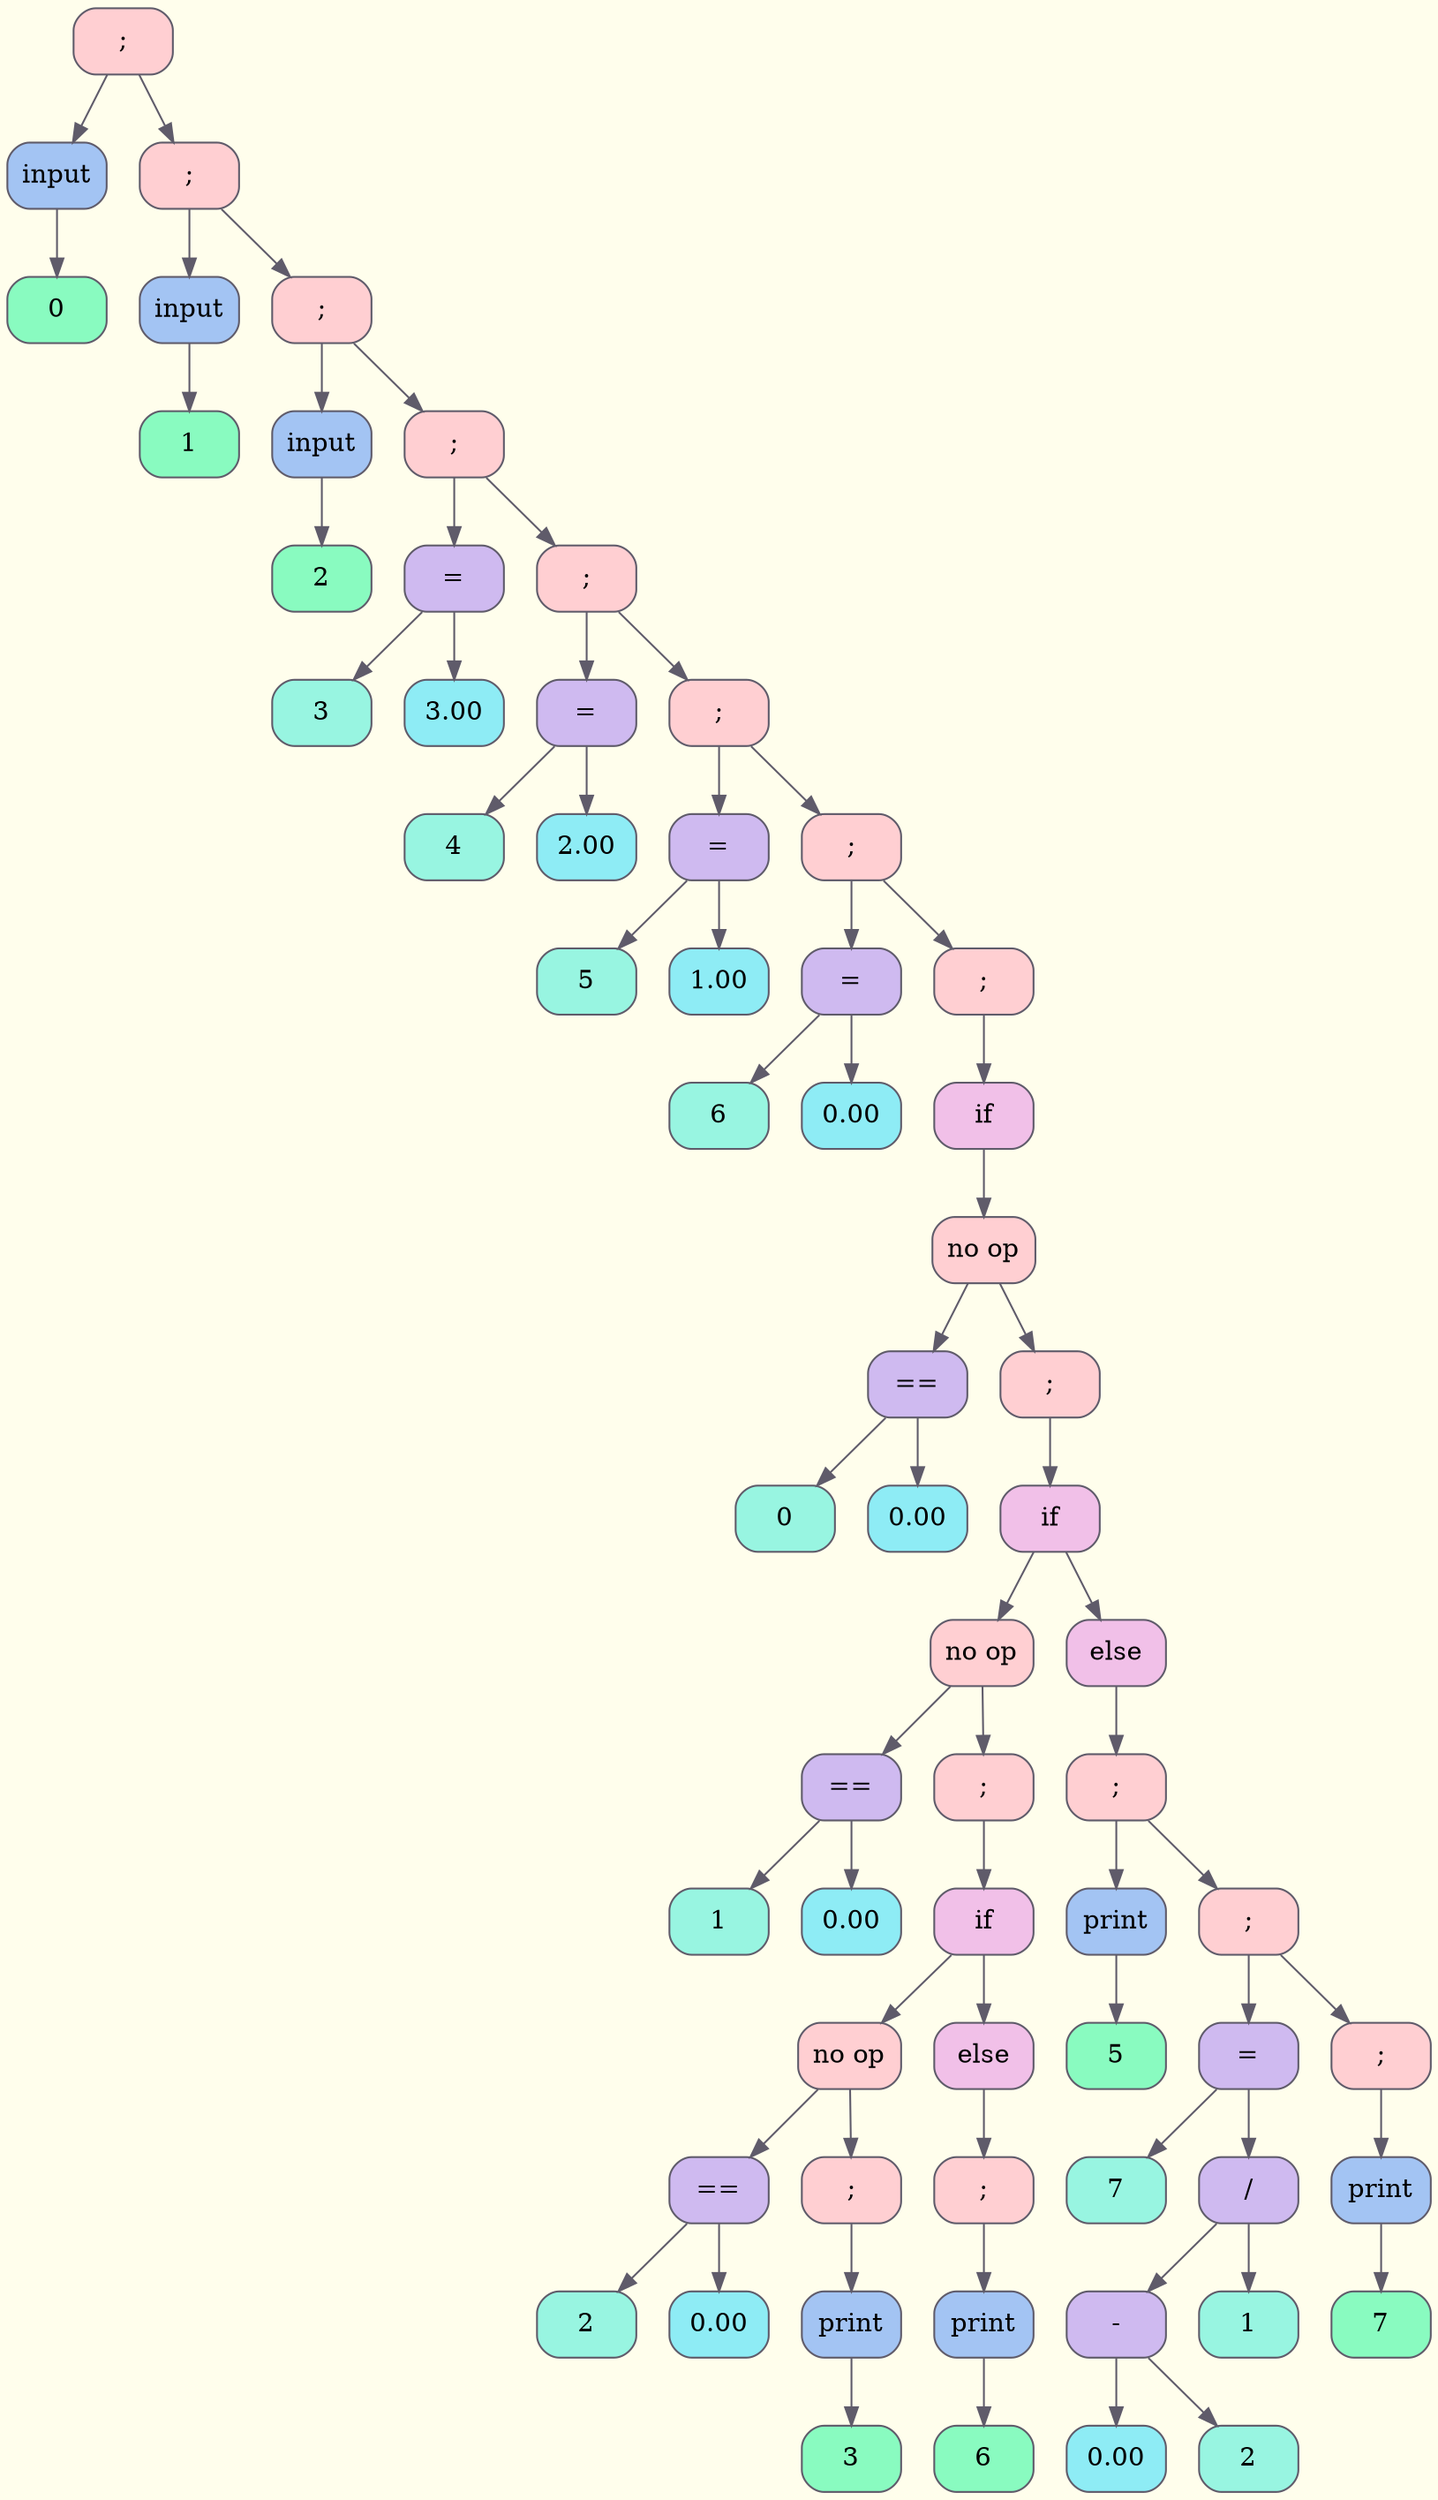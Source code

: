 digraph Tree {
	rankdir = TB;
	node [shape = record];
	edge [color = "#5F5B6A"];
	bgcolor = "#FFFEEC";
	node0x55b1719d59b0 [color = "#5F5B6A", shape = Mrecord, style = filled, fillcolor = "#FFCFD2", label = "{;}"];
		node0x55b1719d59b0 -> node0x55b1719d59e0
	node0x55b1719d59e0 [color = "#5F5B6A", shape = Mrecord, style = filled, fillcolor = "#A3C4F3", label = "{input}"];
		node0x55b1719d59e0 -> node0x55b1719d5a10
	node0x55b1719d5a10 [color = "#5F5B6A", shape = Mrecord, style = filled, fillcolor = "#89FBC0", label = "{0}"];
		node0x55b1719d59b0 -> node0x55b1719d5a40
	node0x55b1719d5a40 [color = "#5F5B6A", shape = Mrecord, style = filled, fillcolor = "#FFCFD2", label = "{;}"];
		node0x55b1719d5a40 -> node0x55b1719d5a70
	node0x55b1719d5a70 [color = "#5F5B6A", shape = Mrecord, style = filled, fillcolor = "#A3C4F3", label = "{input}"];
		node0x55b1719d5a70 -> node0x55b1719d5aa0
	node0x55b1719d5aa0 [color = "#5F5B6A", shape = Mrecord, style = filled, fillcolor = "#89FBC0", label = "{1}"];
		node0x55b1719d5a40 -> node0x55b1719d5ad0
	node0x55b1719d5ad0 [color = "#5F5B6A", shape = Mrecord, style = filled, fillcolor = "#FFCFD2", label = "{;}"];
		node0x55b1719d5ad0 -> node0x55b1719d5b00
	node0x55b1719d5b00 [color = "#5F5B6A", shape = Mrecord, style = filled, fillcolor = "#A3C4F3", label = "{input}"];
		node0x55b1719d5b00 -> node0x55b1719d5b30
	node0x55b1719d5b30 [color = "#5F5B6A", shape = Mrecord, style = filled, fillcolor = "#89FBC0", label = "{2}"];
		node0x55b1719d5ad0 -> node0x55b1719d5b60
	node0x55b1719d5b60 [color = "#5F5B6A", shape = Mrecord, style = filled, fillcolor = "#FFCFD2", label = "{;}"];
		node0x55b1719d5b60 -> node0x55b1719d5b90
	node0x55b1719d5b90 [color = "#5F5B6A", shape = Mrecord, style = filled, fillcolor = "#CFBAF0", label = "{=}"];
		node0x55b1719d5b90 -> node0x55b1719d5bc0
	node0x55b1719d5bc0 [color = "#5F5B6A", shape = Mrecord, style = filled, fillcolor = "#98F5E1", label = "{3}"];
		node0x55b1719d5b90 -> node0x55b1719d5bf0
	node0x55b1719d5bf0 [color = "#5F5B6A", shape = Mrecord, style = filled, fillcolor = "#8EECF5", label = "{3.00}"];
		node0x55b1719d5b60 -> node0x55b1719d5c20
	node0x55b1719d5c20 [color = "#5F5B6A", shape = Mrecord, style = filled, fillcolor = "#FFCFD2", label = "{;}"];
		node0x55b1719d5c20 -> node0x55b1719d5c50
	node0x55b1719d5c50 [color = "#5F5B6A", shape = Mrecord, style = filled, fillcolor = "#CFBAF0", label = "{=}"];
		node0x55b1719d5c50 -> node0x55b1719d5c80
	node0x55b1719d5c80 [color = "#5F5B6A", shape = Mrecord, style = filled, fillcolor = "#98F5E1", label = "{4}"];
		node0x55b1719d5c50 -> node0x55b1719d5cb0
	node0x55b1719d5cb0 [color = "#5F5B6A", shape = Mrecord, style = filled, fillcolor = "#8EECF5", label = "{2.00}"];
		node0x55b1719d5c20 -> node0x55b1719d5ce0
	node0x55b1719d5ce0 [color = "#5F5B6A", shape = Mrecord, style = filled, fillcolor = "#FFCFD2", label = "{;}"];
		node0x55b1719d5ce0 -> node0x55b1719d5d10
	node0x55b1719d5d10 [color = "#5F5B6A", shape = Mrecord, style = filled, fillcolor = "#CFBAF0", label = "{=}"];
		node0x55b1719d5d10 -> node0x55b1719d5d40
	node0x55b1719d5d40 [color = "#5F5B6A", shape = Mrecord, style = filled, fillcolor = "#98F5E1", label = "{5}"];
		node0x55b1719d5d10 -> node0x55b1719d5d70
	node0x55b1719d5d70 [color = "#5F5B6A", shape = Mrecord, style = filled, fillcolor = "#8EECF5", label = "{1.00}"];
		node0x55b1719d5ce0 -> node0x55b1719d5da0
	node0x55b1719d5da0 [color = "#5F5B6A", shape = Mrecord, style = filled, fillcolor = "#FFCFD2", label = "{;}"];
		node0x55b1719d5da0 -> node0x55b1719d5dd0
	node0x55b1719d5dd0 [color = "#5F5B6A", shape = Mrecord, style = filled, fillcolor = "#CFBAF0", label = "{=}"];
		node0x55b1719d5dd0 -> node0x55b1719d5e00
	node0x55b1719d5e00 [color = "#5F5B6A", shape = Mrecord, style = filled, fillcolor = "#98F5E1", label = "{6}"];
		node0x55b1719d5dd0 -> node0x55b1719d5e30
	node0x55b1719d5e30 [color = "#5F5B6A", shape = Mrecord, style = filled, fillcolor = "#8EECF5", label = "{0.00}"];
		node0x55b1719d5da0 -> node0x55b1719d5e60
	node0x55b1719d5e60 [color = "#5F5B6A", shape = Mrecord, style = filled, fillcolor = "#FFCFD2", label = "{;}"];
		node0x55b1719d5e60 -> node0x55b1719d5e90
	node0x55b1719d5e90 [color = "#5F5B6A", shape = Mrecord, style = filled, fillcolor = "#F1C0E8", label = "{if}"];
		node0x55b1719d5e90 -> node0x55b1719d5ec0
	node0x55b1719d5ec0 [color = "#5F5B6A", shape = Mrecord, style = filled, fillcolor = "#FFCFD2", label = "{no op}"];
		node0x55b1719d5ec0 -> node0x55b1719d5ef0
	node0x55b1719d5ef0 [color = "#5F5B6A", shape = Mrecord, style = filled, fillcolor = "#CFBAF0", label = "{==}"];
		node0x55b1719d5ef0 -> node0x55b1719d5f20
	node0x55b1719d5f20 [color = "#5F5B6A", shape = Mrecord, style = filled, fillcolor = "#98F5E1", label = "{0}"];
		node0x55b1719d5ef0 -> node0x55b1719d5f50
	node0x55b1719d5f50 [color = "#5F5B6A", shape = Mrecord, style = filled, fillcolor = "#8EECF5", label = "{0.00}"];
		node0x55b1719d5ec0 -> node0x55b1719d5f80
	node0x55b1719d5f80 [color = "#5F5B6A", shape = Mrecord, style = filled, fillcolor = "#FFCFD2", label = "{;}"];
		node0x55b1719d5f80 -> node0x55b1719d5fb0
	node0x55b1719d5fb0 [color = "#5F5B6A", shape = Mrecord, style = filled, fillcolor = "#F1C0E8", label = "{if}"];
		node0x55b1719d5fb0 -> node0x55b1719d5fe0
	node0x55b1719d5fe0 [color = "#5F5B6A", shape = Mrecord, style = filled, fillcolor = "#FFCFD2", label = "{no op}"];
		node0x55b1719d5fe0 -> node0x55b1719d6010
	node0x55b1719d6010 [color = "#5F5B6A", shape = Mrecord, style = filled, fillcolor = "#CFBAF0", label = "{==}"];
		node0x55b1719d6010 -> node0x55b1719d6040
	node0x55b1719d6040 [color = "#5F5B6A", shape = Mrecord, style = filled, fillcolor = "#98F5E1", label = "{1}"];
		node0x55b1719d6010 -> node0x55b1719d6070
	node0x55b1719d6070 [color = "#5F5B6A", shape = Mrecord, style = filled, fillcolor = "#8EECF5", label = "{0.00}"];
		node0x55b1719d5fe0 -> node0x55b1719d60a0
	node0x55b1719d60a0 [color = "#5F5B6A", shape = Mrecord, style = filled, fillcolor = "#FFCFD2", label = "{;}"];
		node0x55b1719d60a0 -> node0x55b1719d60d0
	node0x55b1719d60d0 [color = "#5F5B6A", shape = Mrecord, style = filled, fillcolor = "#F1C0E8", label = "{if}"];
		node0x55b1719d60d0 -> node0x55b1719d6100
	node0x55b1719d6100 [color = "#5F5B6A", shape = Mrecord, style = filled, fillcolor = "#FFCFD2", label = "{no op}"];
		node0x55b1719d6100 -> node0x55b1719d6130
	node0x55b1719d6130 [color = "#5F5B6A", shape = Mrecord, style = filled, fillcolor = "#CFBAF0", label = "{==}"];
		node0x55b1719d6130 -> node0x55b1719d6160
	node0x55b1719d6160 [color = "#5F5B6A", shape = Mrecord, style = filled, fillcolor = "#98F5E1", label = "{2}"];
		node0x55b1719d6130 -> node0x55b1719d6190
	node0x55b1719d6190 [color = "#5F5B6A", shape = Mrecord, style = filled, fillcolor = "#8EECF5", label = "{0.00}"];
		node0x55b1719d6100 -> node0x55b1719d61c0
	node0x55b1719d61c0 [color = "#5F5B6A", shape = Mrecord, style = filled, fillcolor = "#FFCFD2", label = "{;}"];
		node0x55b1719d61c0 -> node0x55b1719d61f0
	node0x55b1719d61f0 [color = "#5F5B6A", shape = Mrecord, style = filled, fillcolor = "#A3C4F3", label = "{print}"];
		node0x55b1719d61f0 -> node0x55b1719d6220
	node0x55b1719d6220 [color = "#5F5B6A", shape = Mrecord, style = filled, fillcolor = "#89FBC0", label = "{3}"];
		node0x55b1719d60d0 -> node0x55b1719d6250
	node0x55b1719d6250 [color = "#5F5B6A", shape = Mrecord, style = filled, fillcolor = "#F1C0E8", label = "{else}"];
		node0x55b1719d6250 -> node0x55b1719d6280
	node0x55b1719d6280 [color = "#5F5B6A", shape = Mrecord, style = filled, fillcolor = "#FFCFD2", label = "{;}"];
		node0x55b1719d6280 -> node0x55b1719d62b0
	node0x55b1719d62b0 [color = "#5F5B6A", shape = Mrecord, style = filled, fillcolor = "#A3C4F3", label = "{print}"];
		node0x55b1719d62b0 -> node0x55b1719d62e0
	node0x55b1719d62e0 [color = "#5F5B6A", shape = Mrecord, style = filled, fillcolor = "#89FBC0", label = "{6}"];
		node0x55b1719d5fb0 -> node0x55b1719d6310
	node0x55b1719d6310 [color = "#5F5B6A", shape = Mrecord, style = filled, fillcolor = "#F1C0E8", label = "{else}"];
		node0x55b1719d6310 -> node0x55b1719d6340
	node0x55b1719d6340 [color = "#5F5B6A", shape = Mrecord, style = filled, fillcolor = "#FFCFD2", label = "{;}"];
		node0x55b1719d6340 -> node0x55b1719d6370
	node0x55b1719d6370 [color = "#5F5B6A", shape = Mrecord, style = filled, fillcolor = "#A3C4F3", label = "{print}"];
		node0x55b1719d6370 -> node0x55b1719d63a0
	node0x55b1719d63a0 [color = "#5F5B6A", shape = Mrecord, style = filled, fillcolor = "#89FBC0", label = "{5}"];
		node0x55b1719d6340 -> node0x55b1719d63d0
	node0x55b1719d63d0 [color = "#5F5B6A", shape = Mrecord, style = filled, fillcolor = "#FFCFD2", label = "{;}"];
		node0x55b1719d63d0 -> node0x55b1719d6400
	node0x55b1719d6400 [color = "#5F5B6A", shape = Mrecord, style = filled, fillcolor = "#CFBAF0", label = "{=}"];
		node0x55b1719d6400 -> node0x55b1719d6430
	node0x55b1719d6430 [color = "#5F5B6A", shape = Mrecord, style = filled, fillcolor = "#98F5E1", label = "{7}"];
		node0x55b1719d6400 -> node0x55b1719d6460
	node0x55b1719d6460 [color = "#5F5B6A", shape = Mrecord, style = filled, fillcolor = "#CFBAF0", label = "{/}"];
		node0x55b1719d6460 -> node0x55b1719d6490
	node0x55b1719d6490 [color = "#5F5B6A", shape = Mrecord, style = filled, fillcolor = "#CFBAF0", label = "{-}"];
		node0x55b1719d6490 -> node0x55b1719d64c0
	node0x55b1719d64c0 [color = "#5F5B6A", shape = Mrecord, style = filled, fillcolor = "#8EECF5", label = "{0.00}"];
		node0x55b1719d6490 -> node0x55b1719d64f0
	node0x55b1719d64f0 [color = "#5F5B6A", shape = Mrecord, style = filled, fillcolor = "#98F5E1", label = "{2}"];
		node0x55b1719d6460 -> node0x55b1719d6520
	node0x55b1719d6520 [color = "#5F5B6A", shape = Mrecord, style = filled, fillcolor = "#98F5E1", label = "{1}"];
		node0x55b1719d63d0 -> node0x55b1719d6550
	node0x55b1719d6550 [color = "#5F5B6A", shape = Mrecord, style = filled, fillcolor = "#FFCFD2", label = "{;}"];
		node0x55b1719d6550 -> node0x55b1719d6580
	node0x55b1719d6580 [color = "#5F5B6A", shape = Mrecord, style = filled, fillcolor = "#A3C4F3", label = "{print}"];
		node0x55b1719d6580 -> node0x55b1719d65b0
	node0x55b1719d65b0 [color = "#5F5B6A", shape = Mrecord, style = filled, fillcolor = "#89FBC0", label = "{7}"];
}
